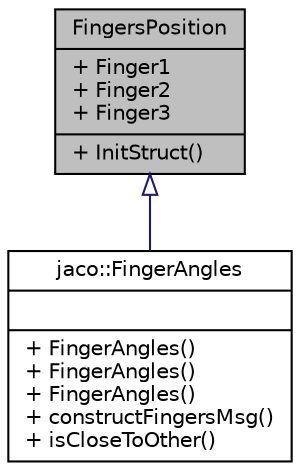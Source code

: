 digraph "FingersPosition"
{
  edge [fontname="Helvetica",fontsize="10",labelfontname="Helvetica",labelfontsize="10"];
  node [fontname="Helvetica",fontsize="10",shape=record];
  Node1 [label="{FingersPosition\n|+ Finger1\l+ Finger2\l+ Finger3\l|+ InitStruct()\l}",height=0.2,width=0.4,color="black", fillcolor="grey75", style="filled", fontcolor="black"];
  Node1 -> Node2 [dir="back",color="midnightblue",fontsize="10",style="solid",arrowtail="onormal"];
  Node2 [label="{jaco::FingerAngles\n||+ FingerAngles()\l+ FingerAngles()\l+ FingerAngles()\l+ constructFingersMsg()\l+ isCloseToOther()\l}",height=0.2,width=0.4,color="black", fillcolor="white", style="filled",URL="$classjaco_1_1_finger_angles.html"];
}
